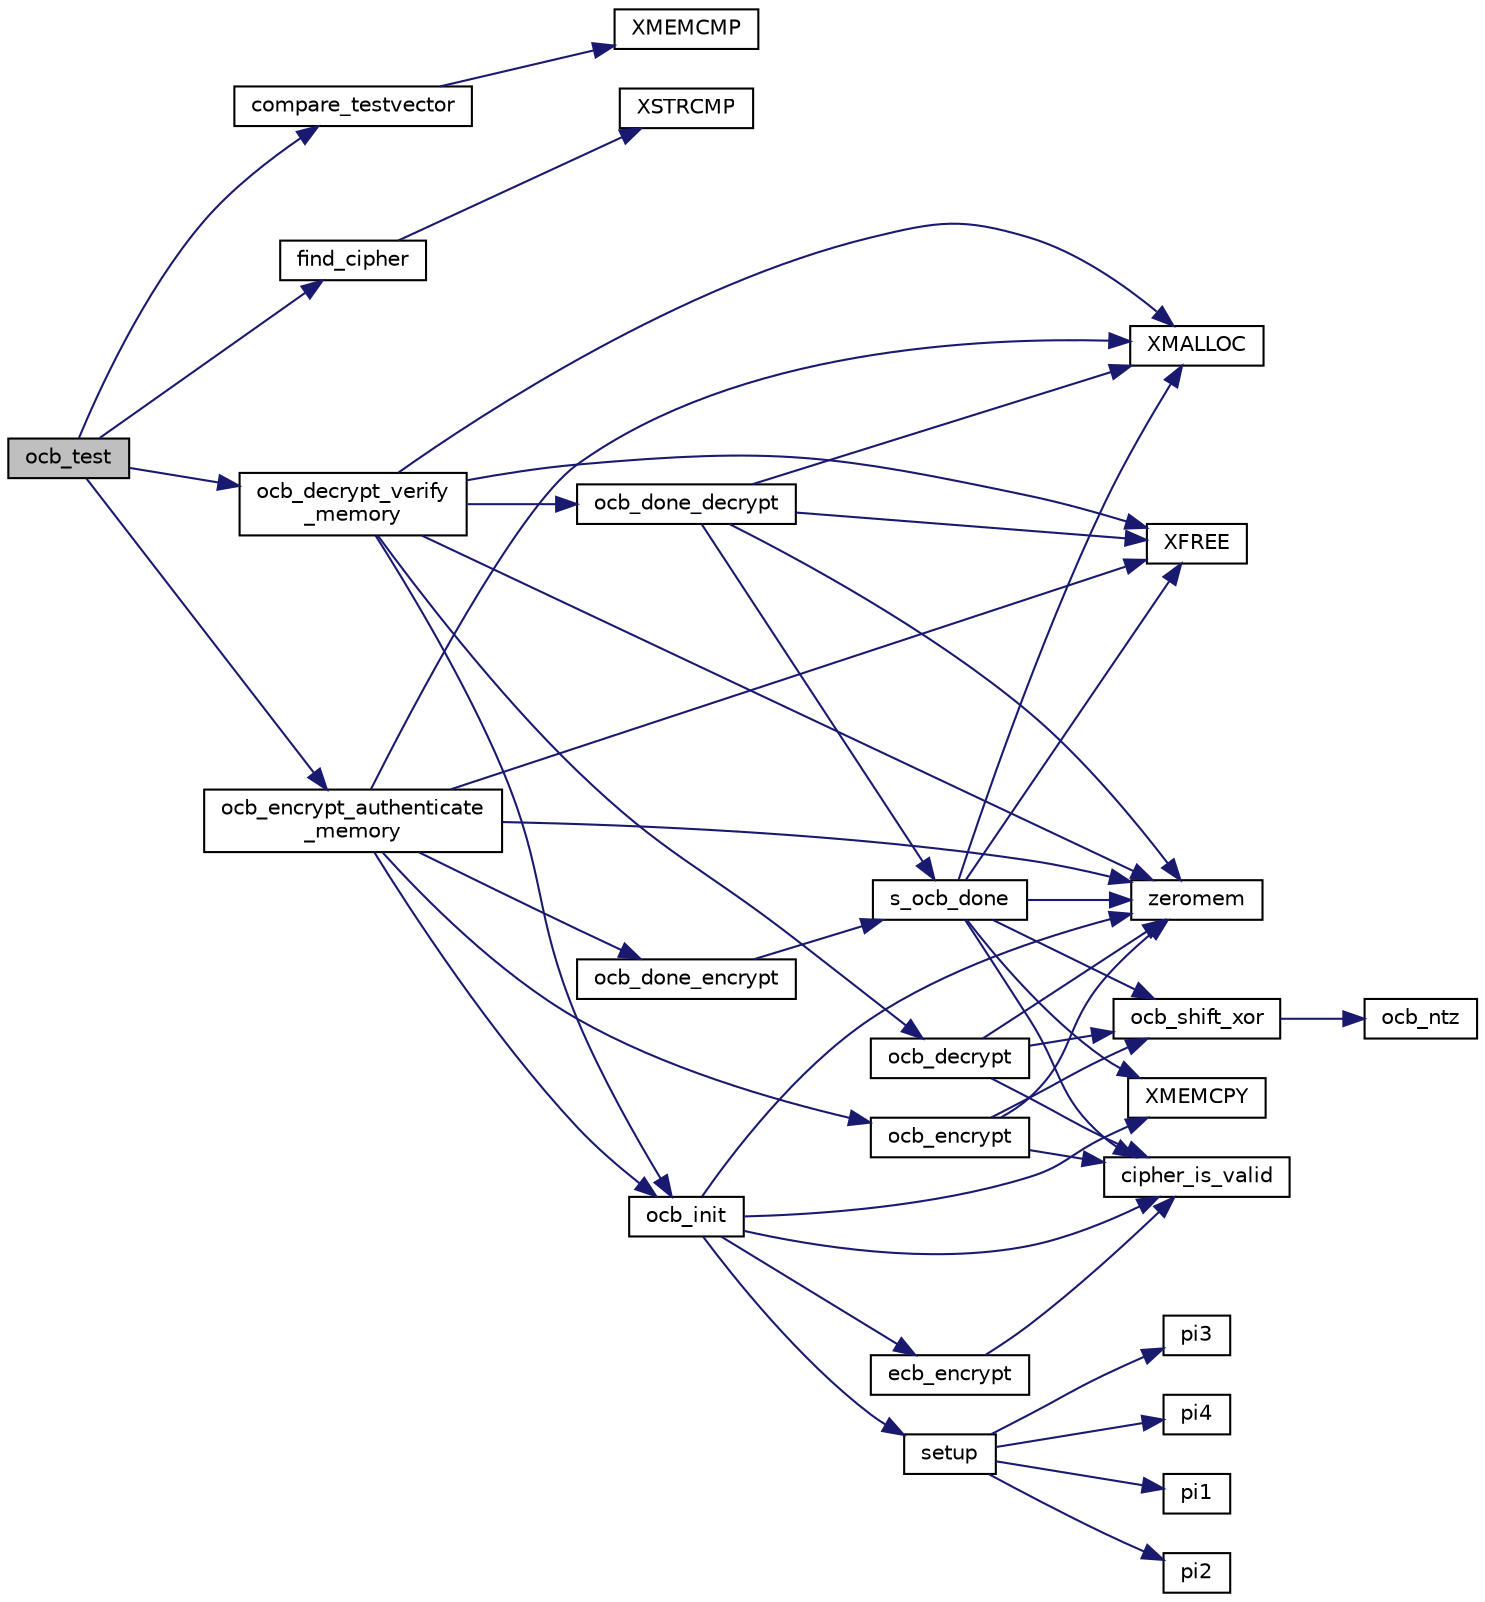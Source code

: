 digraph "ocb_test"
{
 // LATEX_PDF_SIZE
  edge [fontname="Helvetica",fontsize="10",labelfontname="Helvetica",labelfontsize="10"];
  node [fontname="Helvetica",fontsize="10",shape=record];
  rankdir="LR";
  Node0 [label="ocb_test",height=0.2,width=0.4,color="black", fillcolor="grey75", style="filled", fontcolor="black",tooltip="Test the OCB protocol."];
  Node0 -> Node1 [color="midnightblue",fontsize="10",style="solid",fontname="Helvetica"];
  Node1 [label="compare_testvector",height=0.2,width=0.4,color="black", fillcolor="white", style="filled",URL="$tomcrypt__misc_8h.html#a7764a7f27897c6182335752df00b5f8e",tooltip="Compare two test-vectors."];
  Node1 -> Node2 [color="midnightblue",fontsize="10",style="solid",fontname="Helvetica"];
  Node2 [label="XMEMCMP",height=0.2,width=0.4,color="black", fillcolor="white", style="filled",URL="$tomcrypt__cfg_8h.html#a372b974ec0ac07abcd55297554fe540f",tooltip=" "];
  Node0 -> Node3 [color="midnightblue",fontsize="10",style="solid",fontname="Helvetica"];
  Node3 [label="find_cipher",height=0.2,width=0.4,color="black", fillcolor="white", style="filled",URL="$tomcrypt__cipher_8h.html#af5c3882342fd65a17239cd04bfdf44e2",tooltip="Find a registered cipher by name."];
  Node3 -> Node4 [color="midnightblue",fontsize="10",style="solid",fontname="Helvetica"];
  Node4 [label="XSTRCMP",height=0.2,width=0.4,color="black", fillcolor="white", style="filled",URL="$tomcrypt__cfg_8h.html#a5d6e3d69e1d3f54de008b963bba3c6b3",tooltip=" "];
  Node0 -> Node5 [color="midnightblue",fontsize="10",style="solid",fontname="Helvetica"];
  Node5 [label="ocb_decrypt_verify\l_memory",height=0.2,width=0.4,color="black", fillcolor="white", style="filled",URL="$ocb__decrypt__verify__memory_8c.html#a54a8c51becc57a9eded7c6da4479ac10",tooltip="Decrypt and compare the tag with OCB."];
  Node5 -> Node6 [color="midnightblue",fontsize="10",style="solid",fontname="Helvetica"];
  Node6 [label="ocb_decrypt",height=0.2,width=0.4,color="black", fillcolor="white", style="filled",URL="$ocb__decrypt_8c.html#aeaa8219f1336e85eff7fba017ea1d6ef",tooltip="Decrypt a block with OCB."];
  Node6 -> Node7 [color="midnightblue",fontsize="10",style="solid",fontname="Helvetica"];
  Node7 [label="cipher_is_valid",height=0.2,width=0.4,color="black", fillcolor="white", style="filled",URL="$tomcrypt__cipher_8h.html#ac30eb68934c4ca07205344dc9d159221",tooltip=" "];
  Node6 -> Node8 [color="midnightblue",fontsize="10",style="solid",fontname="Helvetica"];
  Node8 [label="ocb_shift_xor",height=0.2,width=0.4,color="black", fillcolor="white", style="filled",URL="$ocb__shift__xor_8c.html#a516c53bd11c00b98b911778b136f3658",tooltip="Compute the shift/xor for OCB (internal function)"];
  Node8 -> Node9 [color="midnightblue",fontsize="10",style="solid",fontname="Helvetica"];
  Node9 [label="ocb_ntz",height=0.2,width=0.4,color="black", fillcolor="white", style="filled",URL="$ocb__ntz_8c.html#a85349886e5d37c031c02fe46296fc303",tooltip="Returns the number of leading zero bits [from lsb up]."];
  Node6 -> Node10 [color="midnightblue",fontsize="10",style="solid",fontname="Helvetica"];
  Node10 [label="zeromem",height=0.2,width=0.4,color="black", fillcolor="white", style="filled",URL="$tomcrypt__misc_8h.html#a63b6e188713790263bfd3612fe8b398f",tooltip="Zero a block of memory."];
  Node5 -> Node11 [color="midnightblue",fontsize="10",style="solid",fontname="Helvetica"];
  Node11 [label="ocb_done_decrypt",height=0.2,width=0.4,color="black", fillcolor="white", style="filled",URL="$ocb__done__decrypt_8c.html#a9f8c7f1d6dd8025f8b4375841707a096",tooltip="Terminate a decrypting OCB state."];
  Node11 -> Node12 [color="midnightblue",fontsize="10",style="solid",fontname="Helvetica"];
  Node12 [label="s_ocb_done",height=0.2,width=0.4,color="black", fillcolor="white", style="filled",URL="$s__ocb__done_8c.html#a0e6dd21746be44a0949d16b9e1ac796d",tooltip="Shared code to finish an OCB stream."];
  Node12 -> Node7 [color="midnightblue",fontsize="10",style="solid",fontname="Helvetica"];
  Node12 -> Node13 [color="midnightblue",fontsize="10",style="solid",fontname="Helvetica"];
  Node13 [label="XMALLOC",height=0.2,width=0.4,color="black", fillcolor="white", style="filled",URL="$tomcrypt__cfg_8h.html#af363355f38fbaacdefacf270436ae1c9",tooltip=" "];
  Node12 -> Node14 [color="midnightblue",fontsize="10",style="solid",fontname="Helvetica"];
  Node14 [label="XFREE",height=0.2,width=0.4,color="black", fillcolor="white", style="filled",URL="$tomcrypt__cfg_8h.html#a260d66fc0690e0502cf3bfe7b5244b75",tooltip=" "];
  Node12 -> Node8 [color="midnightblue",fontsize="10",style="solid",fontname="Helvetica"];
  Node12 -> Node15 [color="midnightblue",fontsize="10",style="solid",fontname="Helvetica"];
  Node15 [label="XMEMCPY",height=0.2,width=0.4,color="black", fillcolor="white", style="filled",URL="$tomcrypt__cfg_8h.html#a7691dd48d60d5fc6daf2fa7ec4c55e12",tooltip=" "];
  Node12 -> Node10 [color="midnightblue",fontsize="10",style="solid",fontname="Helvetica"];
  Node11 -> Node14 [color="midnightblue",fontsize="10",style="solid",fontname="Helvetica"];
  Node11 -> Node13 [color="midnightblue",fontsize="10",style="solid",fontname="Helvetica"];
  Node11 -> Node10 [color="midnightblue",fontsize="10",style="solid",fontname="Helvetica"];
  Node5 -> Node16 [color="midnightblue",fontsize="10",style="solid",fontname="Helvetica"];
  Node16 [label="ocb_init",height=0.2,width=0.4,color="black", fillcolor="white", style="filled",URL="$ocb__init_8c.html#a3c0eb0dbcf72f41b0455237adc8d967b",tooltip="Initialize an OCB context."];
  Node16 -> Node7 [color="midnightblue",fontsize="10",style="solid",fontname="Helvetica"];
  Node16 -> Node17 [color="midnightblue",fontsize="10",style="solid",fontname="Helvetica"];
  Node17 [label="ecb_encrypt",height=0.2,width=0.4,color="black", fillcolor="white", style="filled",URL="$ecb__encrypt_8c.html#affdcc93fca272998e2545fcabac4e7f0",tooltip="ECB encrypt."];
  Node17 -> Node7 [color="midnightblue",fontsize="10",style="solid",fontname="Helvetica"];
  Node16 -> Node18 [color="midnightblue",fontsize="10",style="solid",fontname="Helvetica"];
  Node18 [label="setup",height=0.2,width=0.4,color="black", fillcolor="white", style="filled",URL="$multi2_8c.html#ad0625943f7d847668b869ed827c51d47",tooltip=" "];
  Node18 -> Node19 [color="midnightblue",fontsize="10",style="solid",fontname="Helvetica"];
  Node19 [label="pi1",height=0.2,width=0.4,color="black", fillcolor="white", style="filled",URL="$multi2_8c.html#aa6e28a79517b509154714e51c2c1dc3b",tooltip=" "];
  Node18 -> Node20 [color="midnightblue",fontsize="10",style="solid",fontname="Helvetica"];
  Node20 [label="pi2",height=0.2,width=0.4,color="black", fillcolor="white", style="filled",URL="$multi2_8c.html#a37c4b6b09dd5493456b3c765914b1481",tooltip=" "];
  Node18 -> Node21 [color="midnightblue",fontsize="10",style="solid",fontname="Helvetica"];
  Node21 [label="pi3",height=0.2,width=0.4,color="black", fillcolor="white", style="filled",URL="$multi2_8c.html#a3e3c386a25d0f6950651f1fa5277c147",tooltip=" "];
  Node18 -> Node22 [color="midnightblue",fontsize="10",style="solid",fontname="Helvetica"];
  Node22 [label="pi4",height=0.2,width=0.4,color="black", fillcolor="white", style="filled",URL="$multi2_8c.html#ad94b543f7f2133e851ecb20bd9324e12",tooltip=" "];
  Node16 -> Node15 [color="midnightblue",fontsize="10",style="solid",fontname="Helvetica"];
  Node16 -> Node10 [color="midnightblue",fontsize="10",style="solid",fontname="Helvetica"];
  Node5 -> Node14 [color="midnightblue",fontsize="10",style="solid",fontname="Helvetica"];
  Node5 -> Node13 [color="midnightblue",fontsize="10",style="solid",fontname="Helvetica"];
  Node5 -> Node10 [color="midnightblue",fontsize="10",style="solid",fontname="Helvetica"];
  Node0 -> Node23 [color="midnightblue",fontsize="10",style="solid",fontname="Helvetica"];
  Node23 [label="ocb_encrypt_authenticate\l_memory",height=0.2,width=0.4,color="black", fillcolor="white", style="filled",URL="$ocb__encrypt__authenticate__memory_8c.html#a6dc818f74acf81f66cd2f25b5f0024b6",tooltip="Encrypt and generate an authentication code for a buffer of memory."];
  Node23 -> Node24 [color="midnightblue",fontsize="10",style="solid",fontname="Helvetica"];
  Node24 [label="ocb_done_encrypt",height=0.2,width=0.4,color="black", fillcolor="white", style="filled",URL="$ocb__done__encrypt_8c.html#aab90ede8c55c4f4a167a26dd2095556e",tooltip="Terminate an encryption OCB state."];
  Node24 -> Node12 [color="midnightblue",fontsize="10",style="solid",fontname="Helvetica"];
  Node23 -> Node25 [color="midnightblue",fontsize="10",style="solid",fontname="Helvetica"];
  Node25 [label="ocb_encrypt",height=0.2,width=0.4,color="black", fillcolor="white", style="filled",URL="$ocb__encrypt_8c.html#a5b4272f3b7881406e40a13ec05ce5aa2",tooltip="Encrypt a block of data with OCB."];
  Node25 -> Node7 [color="midnightblue",fontsize="10",style="solid",fontname="Helvetica"];
  Node25 -> Node8 [color="midnightblue",fontsize="10",style="solid",fontname="Helvetica"];
  Node25 -> Node10 [color="midnightblue",fontsize="10",style="solid",fontname="Helvetica"];
  Node23 -> Node16 [color="midnightblue",fontsize="10",style="solid",fontname="Helvetica"];
  Node23 -> Node14 [color="midnightblue",fontsize="10",style="solid",fontname="Helvetica"];
  Node23 -> Node13 [color="midnightblue",fontsize="10",style="solid",fontname="Helvetica"];
  Node23 -> Node10 [color="midnightblue",fontsize="10",style="solid",fontname="Helvetica"];
}
